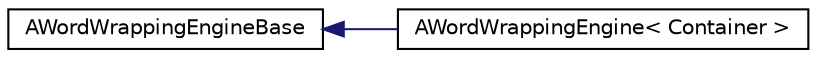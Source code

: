 digraph "Graphical Class Hierarchy"
{
 // LATEX_PDF_SIZE
  edge [fontname="Helvetica",fontsize="10",labelfontname="Helvetica",labelfontsize="10"];
  node [fontname="Helvetica",fontsize="10",shape=record];
  rankdir="LR";
  Node0 [label="AWordWrappingEngineBase",height=0.2,width=0.4,color="black", fillcolor="white", style="filled",URL="$classAWordWrappingEngineBase.html",tooltip=" "];
  Node0 -> Node1 [dir="back",color="midnightblue",fontsize="10",style="solid",fontname="Helvetica"];
  Node1 [label="AWordWrappingEngine\< Container \>",height=0.2,width=0.4,color="black", fillcolor="white", style="filled",URL="$classAWordWrappingEngine.html",tooltip=" "];
}
